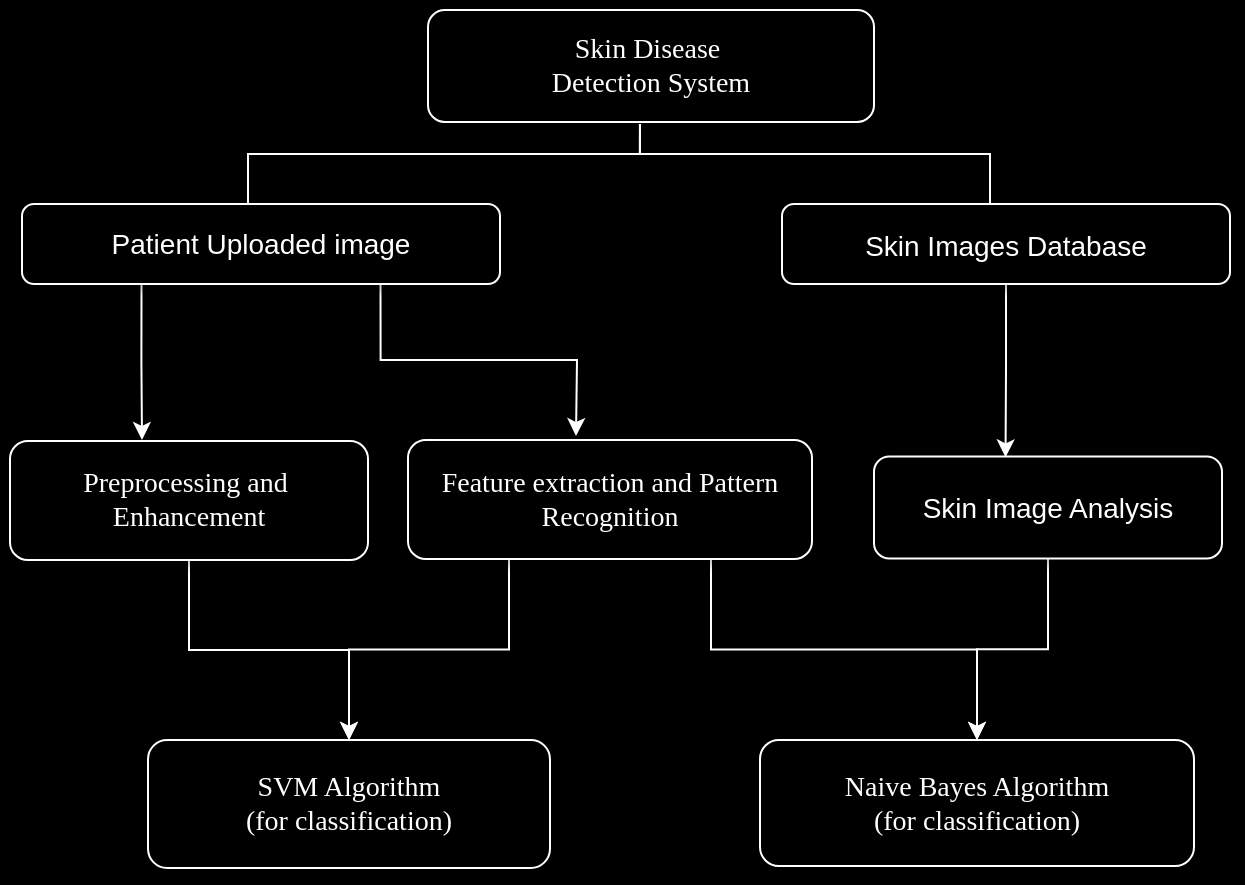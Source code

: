 <mxfile version="24.0.3" type="device">
  <diagram name="Page-1" id="b98fa263-6416-c6ec-5b7d-78bf54ef71d0">
    <mxGraphModel dx="882" dy="504" grid="0" gridSize="10" guides="1" tooltips="1" connect="1" arrows="0" fold="1" page="1" pageScale="1.5" pageWidth="1169" pageHeight="826" background="#000000" math="0" shadow="0">
      <root>
        <mxCell id="0" style=";html=1;" />
        <mxCell id="1" style=";html=1;" parent="0" />
        <mxCell id="303ed1de8c2c98b4-3" value="Skin Disease&amp;nbsp;&lt;br style=&quot;font-size: 14px;&quot;&gt;Detection System" style="rounded=1;shadow=1;strokeWidth=1;fontSize=14;align=center;fillColor=#000000;strokeColor=#FFFFFF;fontColor=#FFFFFF;fontFamily=Times New Roman;whiteSpace=wrap;html=1;labelBackgroundColor=none;" parent="1" vertex="1">
          <mxGeometry x="772" y="318" width="223" height="56" as="geometry" />
        </mxCell>
        <mxCell id="a5ysi49OylQJOefCoNrB-9" style="edgeStyle=orthogonalEdgeStyle;rounded=0;orthogonalLoop=1;jettySize=auto;html=1;exitX=0.25;exitY=1;exitDx=0;exitDy=0;fontColor=#FFFFFF;strokeColor=#FFFFFF;" edge="1" parent="1" source="303ed1de8c2c98b4-5">
          <mxGeometry relative="1" as="geometry">
            <mxPoint x="629" y="533" as="targetPoint" />
          </mxGeometry>
        </mxCell>
        <mxCell id="a5ysi49OylQJOefCoNrB-10" style="edgeStyle=orthogonalEdgeStyle;rounded=0;orthogonalLoop=1;jettySize=auto;html=1;exitX=0.75;exitY=1;exitDx=0;exitDy=0;strokeColor=#FFFFFF;" edge="1" parent="1" source="303ed1de8c2c98b4-5">
          <mxGeometry relative="1" as="geometry">
            <mxPoint x="846" y="531" as="targetPoint" />
          </mxGeometry>
        </mxCell>
        <mxCell id="303ed1de8c2c98b4-5" value="Patient Uploaded image" style="whiteSpace=wrap;html=1;rounded=1;shadow=1;strokeWidth=1;fontSize=14;align=center;fillColor=#000000;strokeColor=#FFFFFF;fontColor=#FFFFFF;labelBackgroundColor=none;" parent="1" vertex="1">
          <mxGeometry x="569" y="415" width="239" height="40" as="geometry" />
        </mxCell>
        <mxCell id="a5ysi49OylQJOefCoNrB-4" value="" style="edgeStyle=orthogonalEdgeStyle;rounded=0;orthogonalLoop=1;jettySize=auto;exitX=0.5;exitY=1;exitDx=0;exitDy=0;fontColor=#FFFFFF;fontFamily=Times New Roman;html=1;fillColor=#000000;strokeColor=#FFFFFF;labelBackgroundColor=none;entryX=0.378;entryY=0.008;entryDx=0;entryDy=0;entryPerimeter=0;" edge="1" parent="1" source="303ed1de8c2c98b4-8" target="a5ysi49OylQJOefCoNrB-8">
          <mxGeometry relative="1" as="geometry">
            <mxPoint x="1061" y="533" as="targetPoint" />
          </mxGeometry>
        </mxCell>
        <mxCell id="303ed1de8c2c98b4-8" value="&lt;font style=&quot;font-size: 14px;&quot;&gt;Skin Images Database&lt;/font&gt;" style="whiteSpace=wrap;html=1;rounded=1;shadow=1;strokeWidth=1;fontSize=16;align=center;fillColor=#000000;strokeColor=#FFFFFF;fontColor=#FFFFFF;labelBackgroundColor=none;" parent="1" vertex="1">
          <mxGeometry x="949" y="415" width="224" height="40" as="geometry" />
        </mxCell>
        <mxCell id="303ed1de8c2c98b4-80" value="" style="edgeStyle=orthogonalEdgeStyle;startSize=6;endFill=0;endSize=6;strokeWidth=1;fontSize=16;rounded=0;endArrow=none;fontColor=#FFFFFF;fontFamily=Times New Roman;html=1;fillColor=#000000;strokeColor=#FFFFFF;labelBackgroundColor=none;" parent="1" edge="1">
          <mxGeometry relative="1" as="geometry">
            <Array as="points">
              <mxPoint x="878" y="390" />
              <mxPoint x="682" y="390" />
            </Array>
            <mxPoint x="878.0" y="375" as="sourcePoint" />
            <mxPoint x="682.0" y="415" as="targetPoint" />
          </mxGeometry>
        </mxCell>
        <mxCell id="303ed1de8c2c98b4-83" value="" style="edgeStyle=orthogonalEdgeStyle;startSize=6;endFill=0;endSize=6;strokeWidth=1;fontSize=16;rounded=0;endArrow=none;fontColor=#FFFFFF;fontFamily=Times New Roman;html=1;fillColor=#000000;strokeColor=#FFFFFF;labelBackgroundColor=none;" parent="1" edge="1">
          <mxGeometry relative="1" as="geometry">
            <Array as="points">
              <mxPoint x="878" y="390" />
              <mxPoint x="1053" y="390" />
            </Array>
            <mxPoint x="877.947" y="375" as="sourcePoint" />
            <mxPoint x="1053" y="415" as="targetPoint" />
          </mxGeometry>
        </mxCell>
        <mxCell id="a5ysi49OylQJOefCoNrB-6" value="" style="edgeStyle=orthogonalEdgeStyle;rounded=0;orthogonalLoop=1;jettySize=auto;exitX=0.5;exitY=1;exitDx=0;exitDy=0;fontColor=#FFFFFF;fontFamily=Times New Roman;html=1;fillColor=#000000;strokeColor=#FFFFFF;labelBackgroundColor=none;entryX=0.5;entryY=0;entryDx=0;entryDy=0;" edge="1" parent="1" source="a5ysi49OylQJOefCoNrB-5" target="a5ysi49OylQJOefCoNrB-7">
          <mxGeometry relative="1" as="geometry">
            <mxPoint x="876.462" y="680" as="targetPoint" />
          </mxGeometry>
        </mxCell>
        <mxCell id="a5ysi49OylQJOefCoNrB-5" value="Preprocessing and&amp;nbsp;&lt;div style=&quot;font-size: 14px;&quot;&gt;Enhancement&lt;/div&gt;" style="rounded=1;shadow=1;strokeWidth=1;fontSize=14;align=center;fillColor=#000000;strokeColor=#FFFFFF;fontColor=#FFFFFF;fontFamily=Times New Roman;whiteSpace=wrap;html=1;labelBackgroundColor=none;" vertex="1" parent="1">
          <mxGeometry x="563" y="533.5" width="179" height="59.5" as="geometry" />
        </mxCell>
        <mxCell id="a5ysi49OylQJOefCoNrB-7" value="SVM Algorithm&lt;div&gt;(for classification)&lt;/div&gt;" style="rounded=1;shadow=1;strokeWidth=1;fontSize=14;align=center;fillColor=#000000;strokeColor=#FFFFFF;fontColor=#FFFFFF;fontFamily=Times New Roman;whiteSpace=wrap;html=1;labelBackgroundColor=none;" vertex="1" parent="1">
          <mxGeometry x="632" y="683" width="201" height="64" as="geometry" />
        </mxCell>
        <mxCell id="a5ysi49OylQJOefCoNrB-17" style="edgeStyle=orthogonalEdgeStyle;rounded=0;orthogonalLoop=1;jettySize=auto;html=1;exitX=0.5;exitY=1;exitDx=0;exitDy=0;entryX=0.5;entryY=0;entryDx=0;entryDy=0;strokeColor=#FFFFFF;" edge="1" parent="1" source="a5ysi49OylQJOefCoNrB-8" target="a5ysi49OylQJOefCoNrB-15">
          <mxGeometry relative="1" as="geometry">
            <mxPoint x="1042.596" y="651.123" as="targetPoint" />
          </mxGeometry>
        </mxCell>
        <mxCell id="a5ysi49OylQJOefCoNrB-8" value="&lt;span style=&quot;font-family: Helvetica; font-size: 14px;&quot;&gt;Skin Image Analysis&lt;/span&gt;" style="rounded=1;shadow=1;strokeWidth=1;fontSize=14;align=center;fillColor=#000000;strokeColor=#FFFFFF;fontColor=#FFFFFF;fontFamily=Times New Roman;whiteSpace=wrap;html=1;labelBackgroundColor=none;" vertex="1" parent="1">
          <mxGeometry x="995" y="541.25" width="174" height="51" as="geometry" />
        </mxCell>
        <mxCell id="a5ysi49OylQJOefCoNrB-13" style="edgeStyle=orthogonalEdgeStyle;rounded=0;orthogonalLoop=1;jettySize=auto;html=1;exitX=0.25;exitY=1;exitDx=0;exitDy=0;entryX=0.5;entryY=0;entryDx=0;entryDy=0;strokeColor=#FFFFFF;" edge="1" parent="1" source="a5ysi49OylQJOefCoNrB-11" target="a5ysi49OylQJOefCoNrB-7">
          <mxGeometry relative="1" as="geometry">
            <mxPoint x="750.667" y="675.684" as="targetPoint" />
          </mxGeometry>
        </mxCell>
        <mxCell id="a5ysi49OylQJOefCoNrB-16" style="edgeStyle=orthogonalEdgeStyle;rounded=0;orthogonalLoop=1;jettySize=auto;html=1;exitX=0.75;exitY=1;exitDx=0;exitDy=0;entryX=0.5;entryY=0;entryDx=0;entryDy=0;strokeColor=#FFFFFF;" edge="1" parent="1" source="a5ysi49OylQJOefCoNrB-11" target="a5ysi49OylQJOefCoNrB-15">
          <mxGeometry relative="1" as="geometry" />
        </mxCell>
        <mxCell id="a5ysi49OylQJOefCoNrB-11" value="Feature extraction and Pattern Recognition" style="rounded=1;shadow=1;strokeWidth=1;fontSize=14;align=center;fillColor=#000000;strokeColor=#FFFFFF;fontColor=#FFFFFF;fontFamily=Times New Roman;whiteSpace=wrap;html=1;labelBackgroundColor=none;" vertex="1" parent="1">
          <mxGeometry x="762" y="533" width="202" height="59.5" as="geometry" />
        </mxCell>
        <mxCell id="a5ysi49OylQJOefCoNrB-15" value="Naive Bayes Algorithm&lt;div&gt;(for classification)&lt;/div&gt;" style="rounded=1;shadow=1;strokeWidth=1;fontSize=14;align=center;fillColor=#000000;strokeColor=#FFFFFF;fontColor=#FFFFFF;fontFamily=Times New Roman;whiteSpace=wrap;html=1;labelBackgroundColor=none;" vertex="1" parent="1">
          <mxGeometry x="938" y="683" width="217" height="63" as="geometry" />
        </mxCell>
      </root>
    </mxGraphModel>
  </diagram>
</mxfile>
